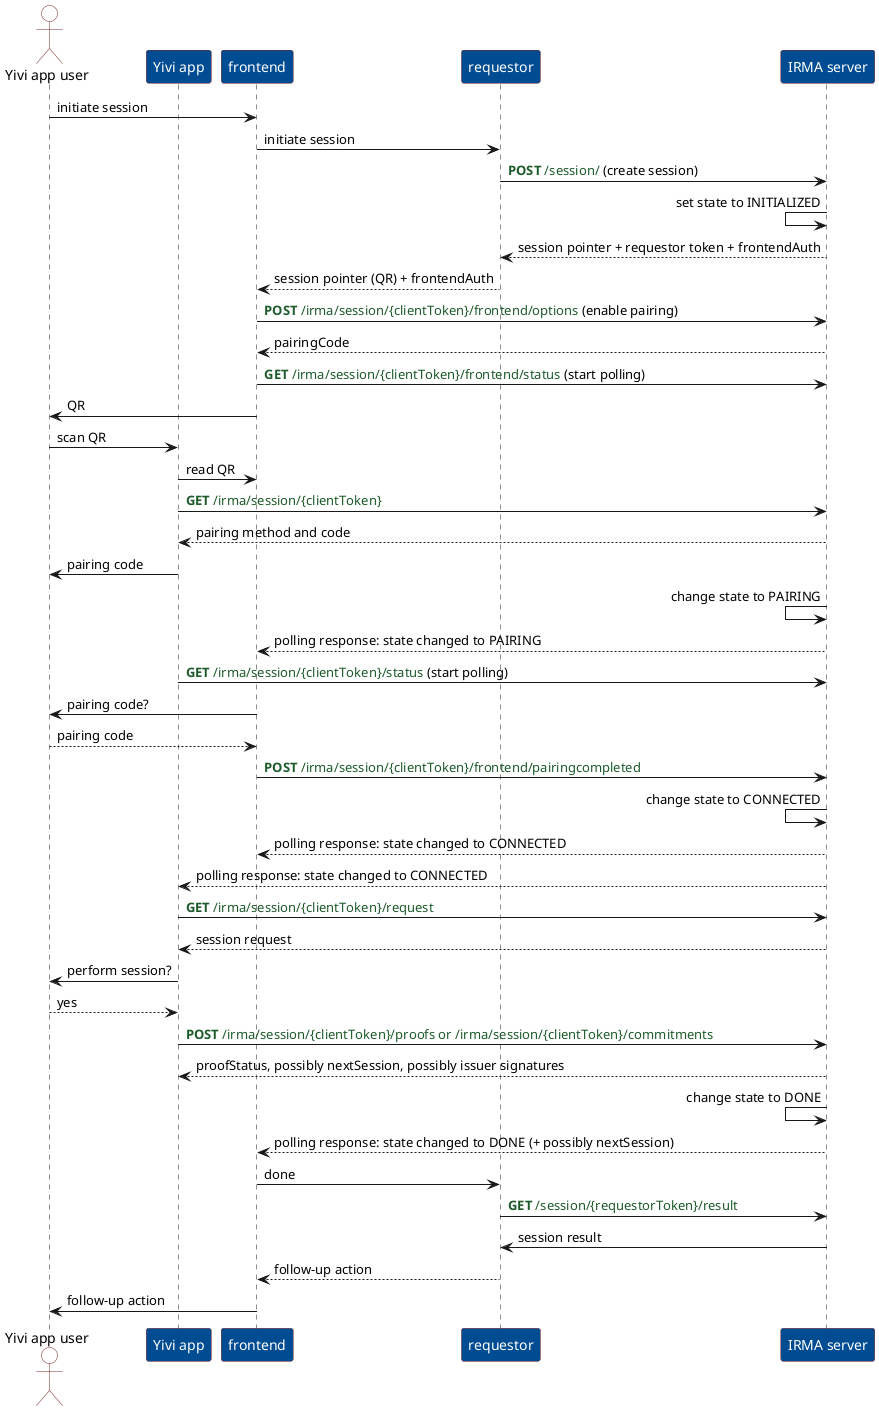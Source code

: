@startuml session-pairing
skinparam sequence {
backgroundColor #transparent
ActorBorderColor #7A2626
ActorBackgroundColor #transparent
ParticipantBorderColor #7A2626
ParticipantBackgroundColor #004C92
ParticipantFontColor white
} 

actor "Yivi app user" as user
participant "Yivi app" as app
participant frontend as browser
participant "requestor" as requestor
participant "IRMA server" as server


user -> browser: initiate session
browser -> requestor: initiate session
requestor -> server: <font color=#1D5B2A>**POST** /session/</font> (create session)
server <- server: set state to INITIALIZED
server --> requestor: session pointer + requestor token + frontendAuth 
requestor --> browser: session pointer (QR) + frontendAuth
browser -> server: <font color=#1D5B2A>**POST** /irma/session/{clientToken}/frontend/options</font> (enable pairing)
return pairingCode
browser -> server: <font color=#1D5B2A>**GET** /irma/session/{clientToken}/frontend/status </font>(start polling)
browser -> user: QR
user -> app: scan QR
app -> browser: read QR
app -> server: <font color=#1D5B2A>**GET** /irma/session/{clientToken}</font>
' if pairing is not enabled, the session request will be returned directly
return pairing method and code
app -> user: pairing code
server <- server: change state to PAIRING
server --> browser: polling response: state changed to PAIRING
app -> server: <font color=#1D5B2A>**GET** /irma/session/{clientToken}/status</font> (start polling)
browser -> user: pairing code?
return pairing code
browser -> server: <font color=#1D5B2A>**POST** /irma/session/{clientToken}/frontend/pairingcompleted</font>
server <- server: change state to CONNECTED
server --> browser: polling response: state changed to CONNECTED
server --> app: polling response: state changed to CONNECTED

app -> server: <font color=#1D5B2A>**GET** /irma/session/{clientToken}/request</font>
return session request
app -> user: perform session?
return yes

app -> server: <font color=#1D5B2A>**POST** /irma/session/{clientToken}/proofs or /irma/session/{clientToken}/commitments</font>
return proofStatus, possibly nextSession, possibly issuer signatures
server <- server: change state to DONE

server --> browser: polling response: state changed to DONE (+ possibly nextSession)
browser -> requestor: done
requestor -> server: <font color=#1D5B2A>**GET** /session/{requestorToken}/result
server -> requestor: session result
requestor --> browser: follow-up action

browser -> user: follow-up action

@enduml

